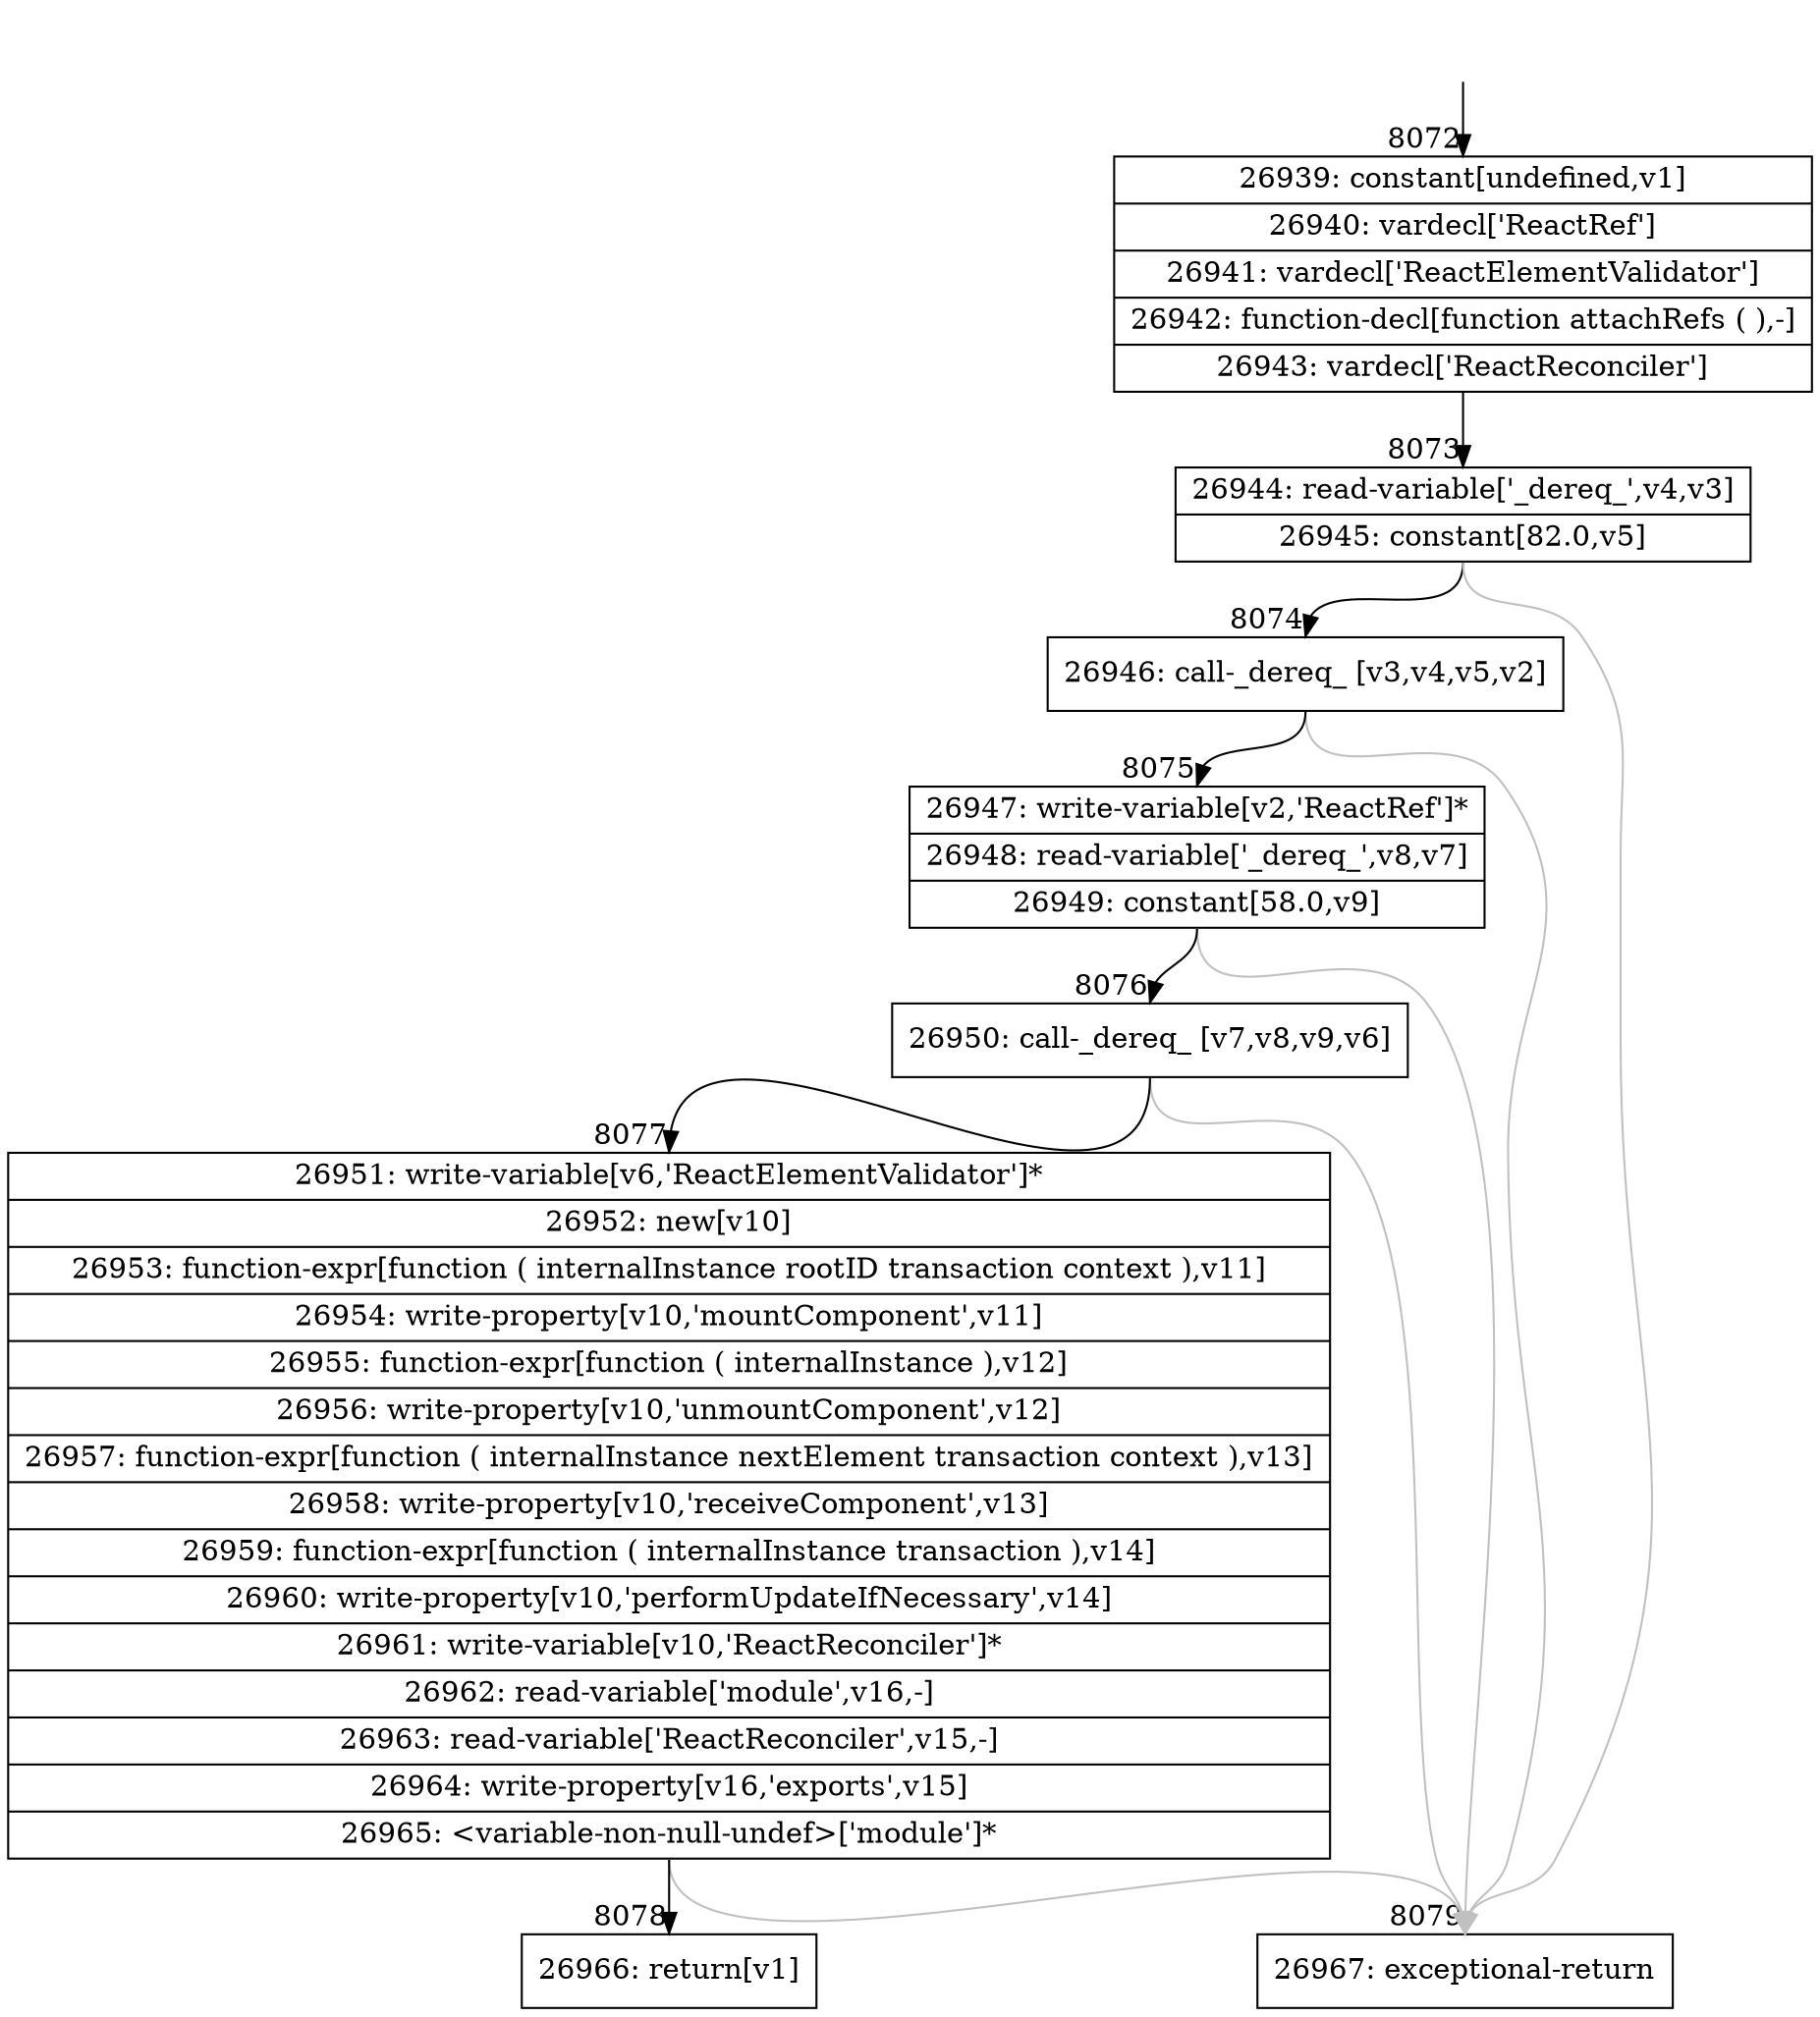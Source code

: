 digraph {
rankdir="TD"
BB_entry580[shape=none,label=""];
BB_entry580 -> BB8072 [tailport=s, headport=n, headlabel="    8072"]
BB8072 [shape=record label="{26939: constant[undefined,v1]|26940: vardecl['ReactRef']|26941: vardecl['ReactElementValidator']|26942: function-decl[function attachRefs ( ),-]|26943: vardecl['ReactReconciler']}" ] 
BB8072 -> BB8073 [tailport=s, headport=n, headlabel="      8073"]
BB8073 [shape=record label="{26944: read-variable['_dereq_',v4,v3]|26945: constant[82.0,v5]}" ] 
BB8073 -> BB8074 [tailport=s, headport=n, headlabel="      8074"]
BB8073 -> BB8079 [tailport=s, headport=n, color=gray, headlabel="      8079"]
BB8074 [shape=record label="{26946: call-_dereq_ [v3,v4,v5,v2]}" ] 
BB8074 -> BB8075 [tailport=s, headport=n, headlabel="      8075"]
BB8074 -> BB8079 [tailport=s, headport=n, color=gray]
BB8075 [shape=record label="{26947: write-variable[v2,'ReactRef']*|26948: read-variable['_dereq_',v8,v7]|26949: constant[58.0,v9]}" ] 
BB8075 -> BB8076 [tailport=s, headport=n, headlabel="      8076"]
BB8075 -> BB8079 [tailport=s, headport=n, color=gray]
BB8076 [shape=record label="{26950: call-_dereq_ [v7,v8,v9,v6]}" ] 
BB8076 -> BB8077 [tailport=s, headport=n, headlabel="      8077"]
BB8076 -> BB8079 [tailport=s, headport=n, color=gray]
BB8077 [shape=record label="{26951: write-variable[v6,'ReactElementValidator']*|26952: new[v10]|26953: function-expr[function ( internalInstance rootID transaction context ),v11]|26954: write-property[v10,'mountComponent',v11]|26955: function-expr[function ( internalInstance ),v12]|26956: write-property[v10,'unmountComponent',v12]|26957: function-expr[function ( internalInstance nextElement transaction context ),v13]|26958: write-property[v10,'receiveComponent',v13]|26959: function-expr[function ( internalInstance transaction ),v14]|26960: write-property[v10,'performUpdateIfNecessary',v14]|26961: write-variable[v10,'ReactReconciler']*|26962: read-variable['module',v16,-]|26963: read-variable['ReactReconciler',v15,-]|26964: write-property[v16,'exports',v15]|26965: \<variable-non-null-undef\>['module']*}" ] 
BB8077 -> BB8078 [tailport=s, headport=n, headlabel="      8078"]
BB8077 -> BB8079 [tailport=s, headport=n, color=gray]
BB8078 [shape=record label="{26966: return[v1]}" ] 
BB8079 [shape=record label="{26967: exceptional-return}" ] 
//#$~ 14174
}
